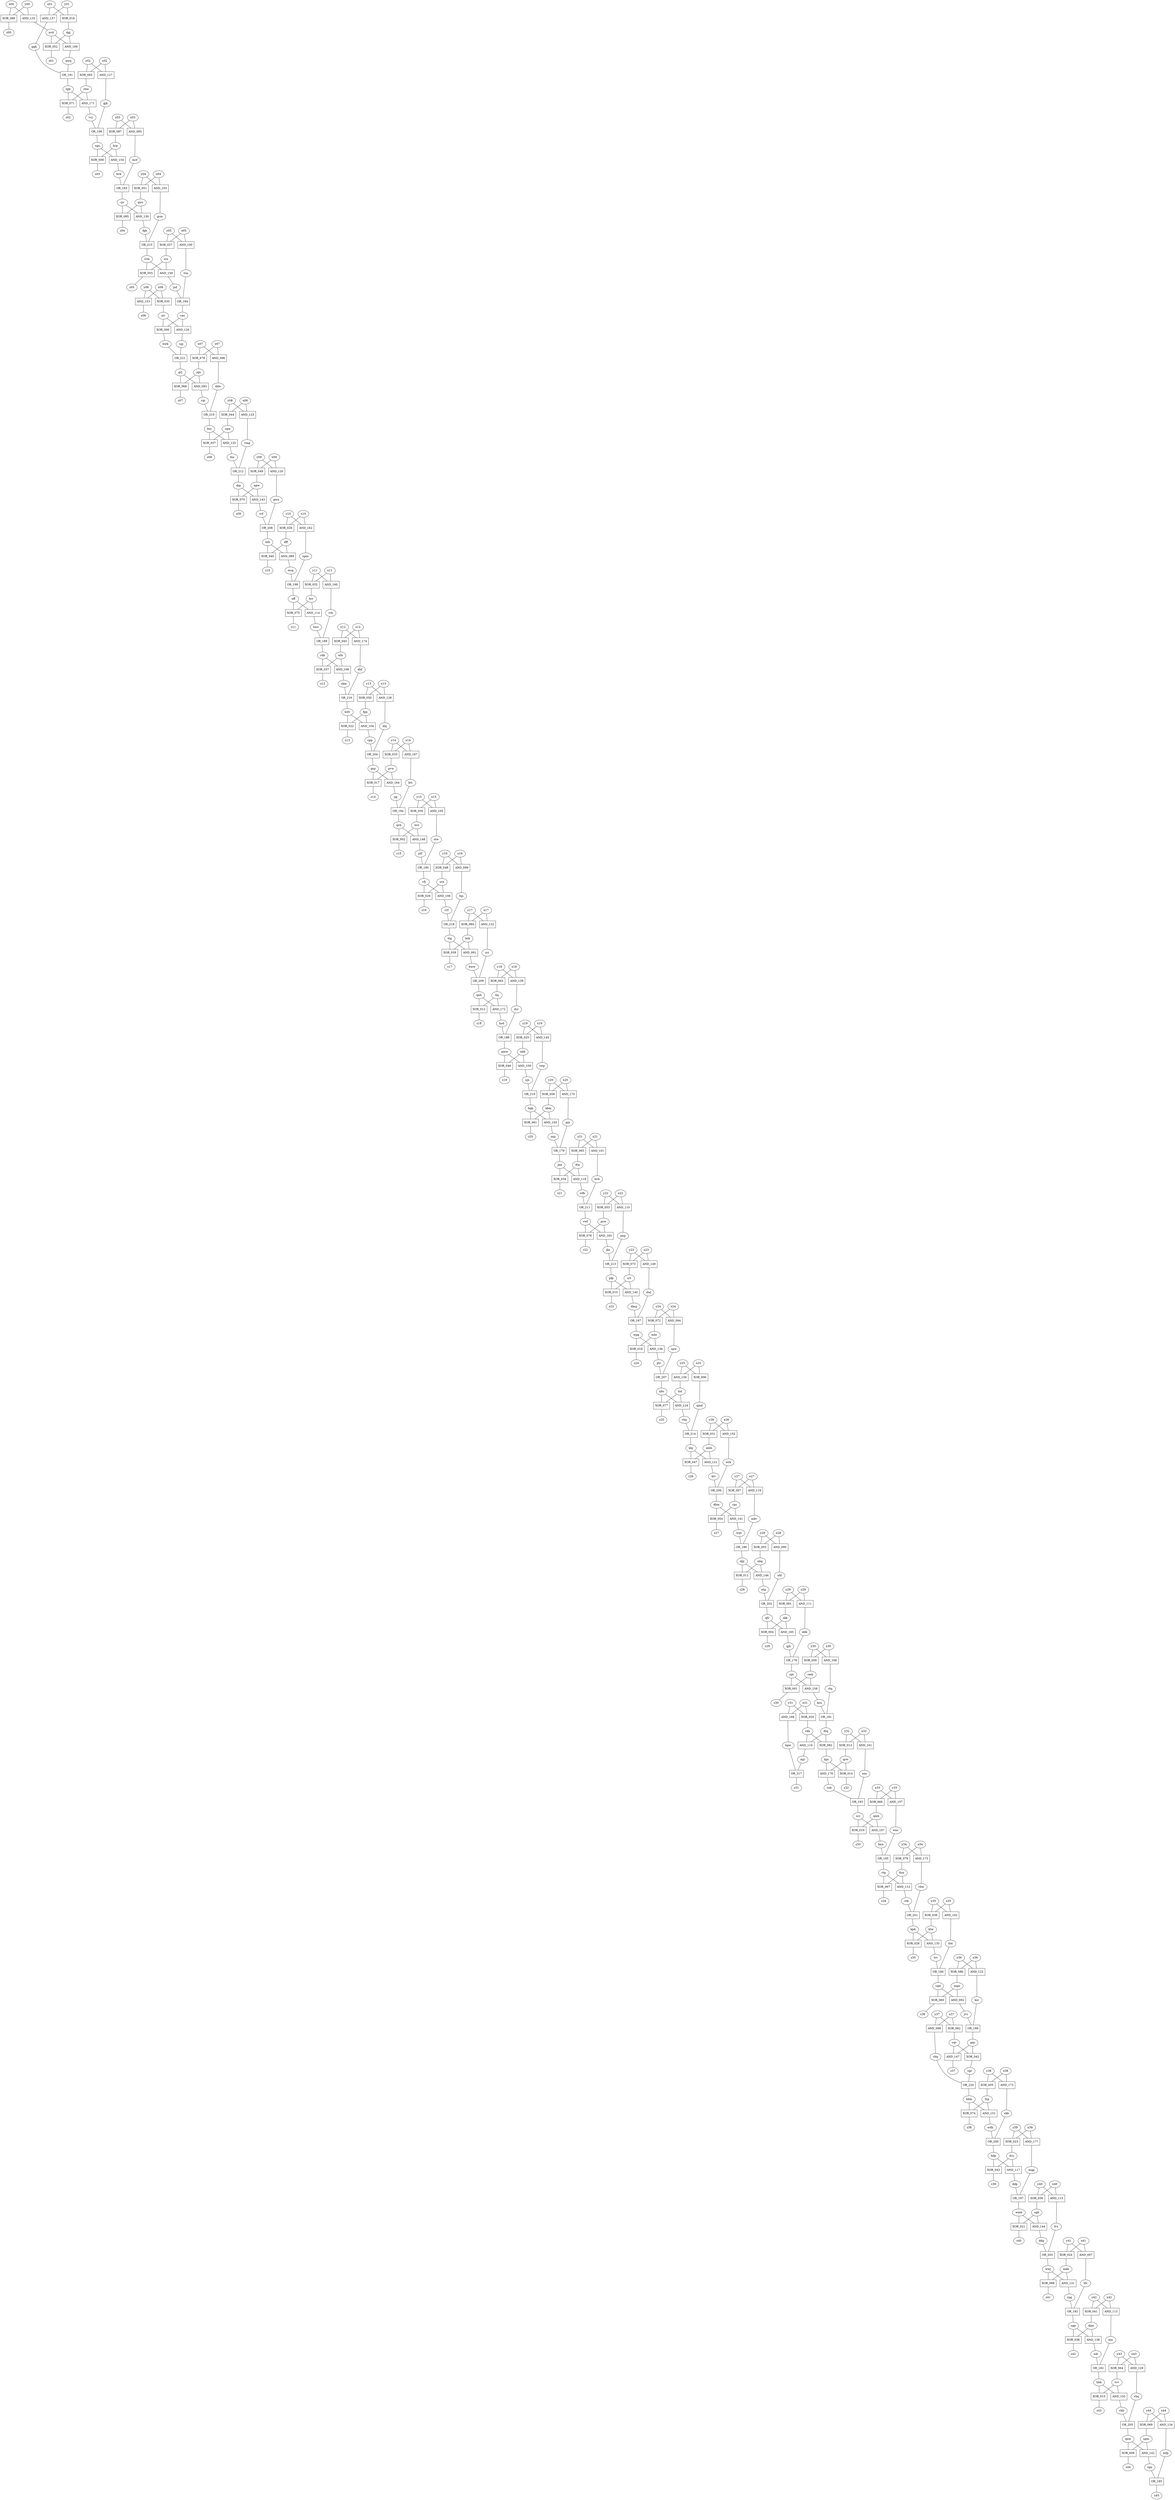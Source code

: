 graph {
{x00 x01 x02 x03 x04 x05 x06 x07 x08 x09 x10 x11 x12 x13 x14 x15 x16 x17 x18 x19 x20 x21 x22 x23 x24 x25 x26 x27 x28 x29 x30 x31 x32 x33 x34 x35 x36 x37 x38 x39 x40 x41 x42 x43 x44}
{y00 y01 y02 y03 y04 y05 y06 y07 y08 y09 y10 y11 y12 y13 y14 y15 y16 y17 y18 y19 y20 y21 y22 y23 y24 y25 y26 y27 y28 y29 y30 y31 y32 y33 y34 y35 y36 y37 y38 y39 y40 y41 y42 y43 y44}
XOR_000[shape=box]
{rjv swj} -- XOR_000
XOR_000 -- hwk
XOR_001[shape=box]
{rmb rpt} -- XOR_001
XOR_001 -- z30
XOR_002[shape=box]
{hvt qvb} -- XOR_002
XOR_002 -- z15
XOR_003[shape=box]
{x28 y28} -- XOR_003
XOR_003 -- nbg
XOR_004[shape=box]
{qfr skk} -- XOR_004
XOR_004 -- z29
XOR_005[shape=box]
{x38 y38} -- XOR_005
XOR_005 -- fsp
XOR_006[shape=box]
{x25 y25} -- XOR_006
XOR_006 -- qmd
XOR_007[shape=box]
{x27 y27} -- XOR_007
XOR_007 -- rps
XOR_008[shape=box]
{hrp sgn} -- XOR_008
XOR_008 -- z03
XOR_009[shape=box]
{qnw spm} -- XOR_009
XOR_009 -- z44
XOR_010[shape=box]
{pfp srt} -- XOR_010
XOR_010 -- z23
XOR_011[shape=box]
{dpj nbg} -- XOR_011
XOR_011 -- z28
XOR_012[shape=box]
{qnb thj} -- XOR_012
XOR_012 -- z18
XOR_013[shape=box]
{x32 y32} -- XOR_013
XOR_013 -- qrw
XOR_014[shape=box]
{hpc qrw} -- XOR_014
XOR_014 -- z32
XOR_015[shape=box]
{hbk tvv} -- XOR_015
XOR_015 -- z43
XOR_016[shape=box]
{x01 y01} -- XOR_016
XOR_016 -- dgj
XOR_017[shape=box]
{gsp pvw} -- XOR_017
XOR_017 -- z14
XOR_018[shape=box]
{mhr wpg} -- XOR_018
XOR_018 -- z24
XOR_019[shape=box]
{qmh src} -- XOR_019
XOR_019 -- z33
XOR_020[shape=box]
{x31 y31} -- XOR_020
XOR_020 -- vkh
XOR_021[shape=box]
{sgh wmb} -- XOR_021
XOR_021 -- z40
XOR_022[shape=box]
{fpp wdv} -- XOR_022
XOR_022 -- z13
XOR_023[shape=box]
{x39 y39} -- XOR_023
XOR_023 -- dcs
XOR_024[shape=box]
{x41 y41} -- XOR_024
XOR_024 -- mkb
XOR_025[shape=box]
{x19 y19} -- XOR_025
XOR_025 -- nhk
XOR_026[shape=box]
{x10 y10} -- XOR_026
XOR_026 -- dff
XOR_027[shape=box]
{x05 y05} -- XOR_027
XOR_027 -- sss
XOR_028[shape=box]
{kpb ktw} -- XOR_028
XOR_028 -- z35
XOR_029[shape=box]
{srn vfj} -- XOR_029
XOR_029 -- z16
XOR_030[shape=box]
{x15 y15} -- XOR_030
XOR_030 -- hvt
XOR_031[shape=box]
{x26 y26} -- XOR_031
XOR_031 -- mbh
XOR_032[shape=box]
{x11 y11} -- XOR_032
XOR_032 -- brr
XOR_033[shape=box]
{x14 y14} -- XOR_033
XOR_033 -- pvw
XOR_034[shape=box]
{ftw jbd} -- XOR_034
XOR_034 -- z21
XOR_035[shape=box]
{x06 y06} -- XOR_035
XOR_035 -- rjv
XOR_036[shape=box]
{x35 y35} -- XOR_036
XOR_036 -- ktw
XOR_037[shape=box]
{cdh wfs} -- XOR_037
XOR_037 -- z12
XOR_038[shape=box]
{dqw sgp} -- XOR_038
XOR_038 -- z42
XOR_039[shape=box]
{brk ttg} -- XOR_039
XOR_039 -- z17
XOR_040[shape=box]
{dff ntb} -- XOR_040
XOR_040 -- z10
XOR_041[shape=box]
{x42 y42} -- XOR_041
XOR_041 -- dqw
XOR_042[shape=box]
{gqc vqv} -- XOR_042
XOR_042 -- cgr
XOR_043[shape=box]
{dcs hdp} -- XOR_043
XOR_043 -- z39
XOR_044[shape=box]
{x08 y08} -- XOR_044
XOR_044 -- sqw
XOR_045[shape=box]
{x12 y12} -- XOR_045
XOR_045 -- wfs
XOR_046[shape=box]
{gmw nhk} -- XOR_046
XOR_046 -- z19
XOR_047[shape=box]
{khj mbh} -- XOR_047
XOR_047 -- z26
XOR_048[shape=box]
{x16 y16} -- XOR_048
XOR_048 -- srn
XOR_049[shape=box]
{x09 y09} -- XOR_049
XOR_049 -- npw
XOR_050[shape=box]
{x13 y13} -- XOR_050
XOR_050 -- fpp
XOR_051[shape=box]
{x04 y04} -- XOR_051
XOR_051 -- qws
XOR_052[shape=box]
{dgj nvd} -- XOR_052
XOR_052 -- z01
XOR_053[shape=box]
{x22 y22} -- XOR_053
XOR_053 -- pcw
XOR_054[shape=box]
{dbm rps} -- XOR_054
XOR_054 -- z27
XOR_055[shape=box]
{crm sss} -- XOR_055
XOR_055 -- z05
XOR_056[shape=box]
{x40 y40} -- XOR_056
XOR_056 -- sgh
XOR_057[shape=box]
{bsc sqw} -- XOR_057
XOR_057 -- z08
XOR_058[shape=box]
{x20 y20} -- XOR_058
XOR_058 -- kbm
XOR_059[shape=box]
{x30 y30} -- XOR_059
XOR_059 -- rmb
XOR_060[shape=box]
{mgn vgd} -- XOR_060
XOR_060 -- z36
XOR_061[shape=box]
{hqk kbm} -- XOR_061
XOR_061 -- z20
XOR_062[shape=box]
{x37 y37} -- XOR_062
XOR_062 -- vqv
XOR_063[shape=box]
{x18 y18} -- XOR_063
XOR_063 -- thj
XOR_064[shape=box]
{x43 y43} -- XOR_064
XOR_064 -- tvv
XOR_065[shape=box]
{x21 y21} -- XOR_065
XOR_065 -- ftw
XOR_066[shape=box]
{x33 y33} -- XOR_066
XOR_066 -- qmh
XOR_067[shape=box]
{fsm rtg} -- XOR_067
XOR_067 -- z34
XOR_068[shape=box]
{grj jqn} -- XOR_068
XOR_068 -- z07
XOR_069[shape=box]
{x44 y44} -- XOR_069
XOR_069 -- spm
XOR_070[shape=box]
{djg npw} -- XOR_070
XOR_070 -- z09
XOR_071[shape=box]
{rbw tgb} -- XOR_071
XOR_071 -- z02
XOR_072[shape=box]
{x24 y24} -- XOR_072
XOR_072 -- mhr
XOR_073[shape=box]
{x23 y23} -- XOR_073
XOR_073 -- srt
XOR_074[shape=box]
{fsp hbm} -- XOR_074
XOR_074 -- z38
XOR_075[shape=box]
{brr nff} -- XOR_075
XOR_075 -- z11
XOR_076[shape=box]
{pcw vwf} -- XOR_076
XOR_076 -- z22
XOR_077[shape=box]
{nbs tnt} -- XOR_077
XOR_077 -- z25
XOR_078[shape=box]
{x07 y07} -- XOR_078
XOR_078 -- jqn
XOR_079[shape=box]
{x34 y34} -- XOR_079
XOR_079 -- fsm
XOR_080[shape=box]
{x00 y00} -- XOR_080
XOR_080 -- z00
XOR_081[shape=box]
{x29 y29} -- XOR_081
XOR_081 -- skk
XOR_082[shape=box]
{dtq vkh} -- XOR_082
XOR_082 -- hpc
XOR_083[shape=box]
{x02 y02} -- XOR_083
XOR_083 -- rbw
XOR_084[shape=box]
{x17 y17} -- XOR_084
XOR_084 -- brk
XOR_085[shape=box]
{cjv qws} -- XOR_085
XOR_085 -- z04
XOR_086[shape=box]
{x36 y36} -- XOR_086
XOR_086 -- mgn
XOR_087[shape=box]
{x03 y03} -- XOR_087
XOR_087 -- hrp
XOR_088[shape=box]
{mkb wwj} -- XOR_088
XOR_088 -- z41
AND_089[shape=box]
{dff ntb} -- AND_089
AND_089 -- wsq
AND_090[shape=box]
{x28 y28} -- AND_090
AND_090 -- sfd
AND_091[shape=box]
{brk ttg} -- AND_091
AND_091 -- bww
AND_092[shape=box]
{mgn vgd} -- AND_092
AND_092 -- jvs
AND_093[shape=box]
{grj jqn} -- AND_093
AND_093 -- rqr
AND_094[shape=box]
{x24 y24} -- AND_094
AND_094 -- spw
AND_095[shape=box]
{x03 y03} -- AND_095
AND_095 -- mcf
AND_096[shape=box]
{x07 y07} -- AND_096
AND_096 -- ddw
AND_097[shape=box]
{x41 y41} -- AND_097
AND_097 -- tfc
AND_098[shape=box]
{x37 y37} -- AND_098
AND_098 -- vbq
AND_099[shape=box]
{x16 y16} -- AND_099
AND_099 -- fqs
AND_100[shape=box]
{x05 y05} -- AND_100
AND_100 -- tcn
AND_101[shape=box]
{x21 y21} -- AND_101
AND_101 -- hvb
AND_102[shape=box]
{x35 y35} -- AND_102
AND_102 -- fsd
AND_103[shape=box]
{x04 y04} -- AND_103
AND_103 -- grm
AND_104[shape=box]
{fpp wdv} -- AND_104
AND_104 -- cpp
AND_105[shape=box]
{x15 y15} -- AND_105
AND_105 -- stw
AND_106[shape=box]
{cdh wfs} -- AND_106
AND_106 -- ckm
AND_107[shape=box]
{qmh src} -- AND_107
AND_107 -- fmn
AND_108[shape=box]
{srn vfj} -- AND_108
AND_108 -- crf
AND_109[shape=box]
{gmw nhk} -- AND_109
AND_109 -- cjn
AND_110[shape=box]
{x22 y22} -- AND_110
AND_110 -- jmg
AND_111[shape=box]
{x29 y29} -- AND_111
AND_111 -- ddk
AND_112[shape=box]
{fsm rtg} -- AND_112
AND_112 -- ctk
AND_113[shape=box]
{x42 y42} -- AND_113
AND_113 -- wjs
AND_114[shape=box]
{brr nff} -- AND_114
AND_114 -- hwc
AND_115[shape=box]
{x40 y40} -- AND_115
AND_115 -- fvs
AND_116[shape=box]
{dtq vkh} -- AND_116
AND_116 -- mjr
AND_117[shape=box]
{dcs hdp} -- AND_117
AND_117 -- ddp
AND_118[shape=box]
{ftw jbd} -- AND_118
AND_118 -- wfb
AND_119[shape=box]
{x27 y27} -- AND_119
AND_119 -- mkv
AND_120[shape=box]
{x09 y09} -- AND_120
AND_120 -- gwn
AND_121[shape=box]
{khj mbh} -- AND_121
AND_121 -- krr
AND_122[shape=box]
{x36 y36} -- AND_122
AND_122 -- ksr
AND_123[shape=box]
{x08 y08} -- AND_123
AND_123 -- vmg
AND_124[shape=box]
{nbs tnt} -- AND_124
AND_124 -- vhp
AND_125[shape=box]
{bsc sqw} -- AND_125
AND_125 -- fns
AND_126[shape=box]
{rjv swj} -- AND_126
AND_126 -- spj
AND_127[shape=box]
{x02 y02} -- AND_127
AND_127 -- gjk
AND_128[shape=box]
{x13 y13} -- AND_128
AND_128 -- dnj
AND_129[shape=box]
{x43 y43} -- AND_129
AND_129 -- vhq
AND_130[shape=box]
{cjv qws} -- AND_130
AND_130 -- fgb
AND_131[shape=box]
{mkb wwj} -- AND_131
AND_131 -- rpg
AND_132[shape=box]
{x17 y17} -- AND_132
AND_132 -- crc
AND_133[shape=box]
{x00 y00} -- AND_133
AND_133 -- nvd
AND_134[shape=box]
{x44 y44} -- AND_134
AND_134 -- mfp
AND_135[shape=box]
{kpb ktw} -- AND_135
AND_135 -- trr
AND_136[shape=box]
{mhr wpg} -- AND_136
AND_136 -- ptr
AND_137[shape=box]
{x01 y01} -- AND_137
AND_137 -- ggk
AND_138[shape=box]
{dqw sgp} -- AND_138
AND_138 -- sdr
AND_139[shape=box]
{x18 y18} -- AND_139
AND_139 -- dsr
AND_140[shape=box]
{pfp srt} -- AND_140
AND_140 -- dmg
AND_141[shape=box]
{dbm rps} -- AND_141
AND_141 -- wqv
AND_142[shape=box]
{qnw spm} -- AND_142
AND_142 -- rgn
AND_143[shape=box]
{djg npw} -- AND_143
AND_143 -- scf
AND_144[shape=box]
{sgh wmb} -- AND_144
AND_144 -- ddg
AND_145[shape=box]
{x19 y19} -- AND_145
AND_145 -- twp
AND_146[shape=box]
{dpj nbg} -- AND_146
AND_146 -- ntg
AND_147[shape=box]
{gqc vqv} -- AND_147
AND_147 -- z37
AND_148[shape=box]
{hvt qvb} -- AND_148
AND_148 -- ptf
AND_149[shape=box]
{x23 y23} -- AND_149
AND_149 -- dwj
AND_150[shape=box]
{hqk kbm} -- AND_150
AND_150 -- smj
AND_151[shape=box]
{fsp hbm} -- AND_151
AND_151 -- wdh
AND_152[shape=box]
{x26 y26} -- AND_152
AND_152 -- wrk
AND_153[shape=box]
{x06 y06} -- AND_153
AND_153 -- z06
AND_154[shape=box]
{hrp sgn} -- AND_154
AND_154 -- bvk
AND_155[shape=box]
{hbk tvv} -- AND_155
AND_155 -- vbb
AND_156[shape=box]
{x25 y25} -- AND_156
AND_156 -- tnt
AND_157[shape=box]
{x33 y33} -- AND_157
AND_157 -- wnc
AND_158[shape=box]
{rmb rpt} -- AND_158
AND_158 -- kcn
AND_159[shape=box]
{crm sss} -- AND_159
AND_159 -- jsd
AND_160[shape=box]
{x11 y11} -- AND_160
AND_160 -- rrk
AND_161[shape=box]
{x32 y32} -- AND_161
AND_161 -- nnc
AND_162[shape=box]
{x10 y10} -- AND_162
AND_162 -- npm
AND_163[shape=box]
{pcw vwf} -- AND_163
AND_163 -- jkc
AND_164[shape=box]
{gsp pvw} -- AND_164
AND_164 -- jqj
AND_165[shape=box]
{qfr skk} -- AND_165
AND_165 -- qjh
AND_166[shape=box]
{x31 y31} -- AND_166
AND_166 -- hgw
AND_167[shape=box]
{x14 y14} -- AND_167
AND_167 -- btt
AND_168[shape=box]
{x30 y30} -- AND_168
AND_168 -- rtq
AND_169[shape=box]
{dgj nvd} -- AND_169
AND_169 -- qwq
AND_170[shape=box]
{x20 y20} -- AND_170
AND_170 -- pjn
AND_171[shape=box]
{rbw tgb} -- AND_171
AND_171 -- vvj
AND_172[shape=box]
{qnb thj} -- AND_172
AND_172 -- hsd
AND_173[shape=box]
{x38 y38} -- AND_173
AND_173 -- ckb
AND_174[shape=box]
{x12 y12} -- AND_174
AND_174 -- dhf
AND_175[shape=box]
{x34 y34} -- AND_175
AND_175 -- vbw
AND_176[shape=box]
{hpc qrw} -- AND_176
AND_176 -- rnb
AND_177[shape=box]
{x39 y39} -- AND_177
AND_177 -- mqg
OR_178[shape=box]
{ddk qjh} -- OR_178
OR_178 -- rpt
OR_179[shape=box]
{pjn smj} -- OR_179
OR_179 -- jbd
OR_180[shape=box]
{fsd trr} -- OR_180
OR_180 -- vgd
OR_181[shape=box]
{kcn rtq} -- OR_181
OR_181 -- dtq
OR_182[shape=box]
{sdr wjs} -- OR_182
OR_182 -- hbk
OR_183[shape=box]
{bvk mcf} -- OR_183
OR_183 -- cjv
OR_184[shape=box]
{jsd tcn} -- OR_184
OR_184 -- swj
OR_185[shape=box]
{mfp rgn} -- OR_185
OR_185 -- z45
OR_186[shape=box]
{mkv wqv} -- OR_186
OR_186 -- dpj
OR_187[shape=box]
{dmg dwj} -- OR_187
OR_187 -- wpg
OR_188[shape=box]
{dsr hsd} -- OR_188
OR_188 -- gmw
OR_189[shape=box]
{hwc rrk} -- OR_189
OR_189 -- cdh
OR_190[shape=box]
{ptf stw} -- OR_190
OR_190 -- vfj
OR_191[shape=box]
{ggk qwq} -- OR_191
OR_191 -- tgb
OR_192[shape=box]
{rpg tfc} -- OR_192
OR_192 -- sgp
OR_193[shape=box]
{nnc rnb} -- OR_193
OR_193 -- src
OR_194[shape=box]
{btt jqj} -- OR_194
OR_194 -- qvb
OR_195[shape=box]
{fmn wnc} -- OR_195
OR_195 -- rtg
OR_196[shape=box]
{gjk vvj} -- OR_196
OR_196 -- sgn
OR_197[shape=box]
{ddp mqg} -- OR_197
OR_197 -- wmb
OR_198[shape=box]
{npm wsq} -- OR_198
OR_198 -- nff
OR_199[shape=box]
{jvs ksr} -- OR_199
OR_199 -- gqc
OR_200[shape=box]
{ckb wdh} -- OR_200
OR_200 -- hdp
OR_201[shape=box]
{ctk vbw} -- OR_201
OR_201 -- kpb
OR_202[shape=box]
{ntg sfd} -- OR_202
OR_202 -- qfr
OR_203[shape=box]
{ddg fvs} -- OR_203
OR_203 -- wwj
OR_204[shape=box]
{cpp dnj} -- OR_204
OR_204 -- gsp
OR_205[shape=box]
{vbb vhq} -- OR_205
OR_205 -- qnw
OR_206[shape=box]
{krr wrk} -- OR_206
OR_206 -- dbm
OR_207[shape=box]
{ptr spw} -- OR_207
OR_207 -- nbs
OR_208[shape=box]
{gwn scf} -- OR_208
OR_208 -- ntb
OR_209[shape=box]
{bww crc} -- OR_209
OR_209 -- qnb
OR_210[shape=box]
{ddw rqr} -- OR_210
OR_210 -- bsc
OR_211[shape=box]
{hvb wfb} -- OR_211
OR_211 -- vwf
OR_212[shape=box]
{fns vmg} -- OR_212
OR_212 -- djg
OR_213[shape=box]
{jkc jmg} -- OR_213
OR_213 -- pfp
OR_214[shape=box]
{qmd vhp} -- OR_214
OR_214 -- khj
OR_215[shape=box]
{fgb grm} -- OR_215
OR_215 -- crm
OR_216[shape=box]
{ckm dhf} -- OR_216
OR_216 -- wdv
OR_217[shape=box]
{hgw mjr} -- OR_217
OR_217 -- z31
OR_218[shape=box]
{crf fqs} -- OR_218
OR_218 -- ttg
OR_219[shape=box]
{cjn twp} -- OR_219
OR_219 -- hqk
OR_220[shape=box]
{cgr vbq} -- OR_220
OR_220 -- hbm
OR_221[shape=box]
{hwk spj} -- OR_221
OR_221 -- grj
}